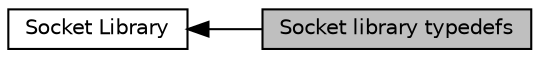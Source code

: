 digraph "Socket library typedefs"
{
  edge [fontname="Helvetica",fontsize="10",labelfontname="Helvetica",labelfontsize="10"];
  node [fontname="Helvetica",fontsize="10",shape=record];
  rankdir=LR;
  Node1 [label="Socket Library",height=0.2,width=0.4,color="black", fillcolor="white", style="filled",URL="$group__socketlib.html"];
  Node0 [label="Socket library typedefs",height=0.2,width=0.4,color="black", fillcolor="grey75", style="filled", fontcolor="black"];
  Node1->Node0 [shape=plaintext, dir="back", style="solid"];
}
